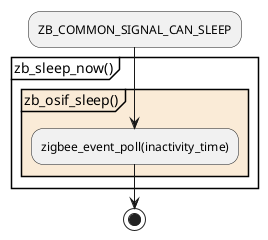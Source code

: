 @startuml

:ZB_COMMON_SIGNAL_CAN_SLEEP;
partition zb_sleep_now() {
partition zb_osif_sleep() #AntiqueWhite {
        :zigbee_event_poll(inactivity_time);
}
}

stop

@enduml